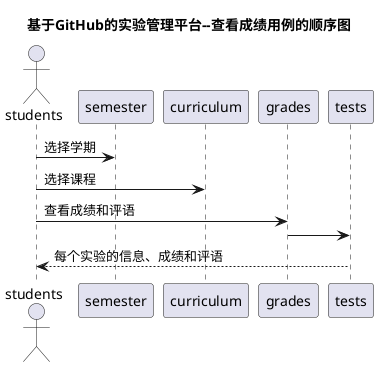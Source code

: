 @startuml
title 基于GitHub的实验管理平台--查看成绩用例的顺序图
actor students
students ->semester:选择学期
students ->curriculum:选择课程
students -> grades: 查看成绩和评语
grades -> tests
tests --> students:每个实验的信息、成绩和评语
@enduml